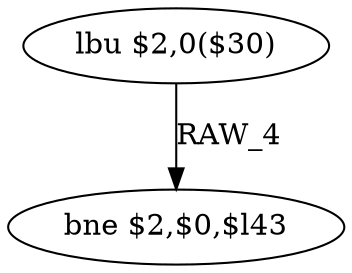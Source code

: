 digraph G1 {
node [shape = ellipse];
i0 [label = "lbu $2,0($30)"] ;
i0 ->  i1 [label= "RAW_4"];
i1 [label = "bne $2,$0,$l43"] ;
}
